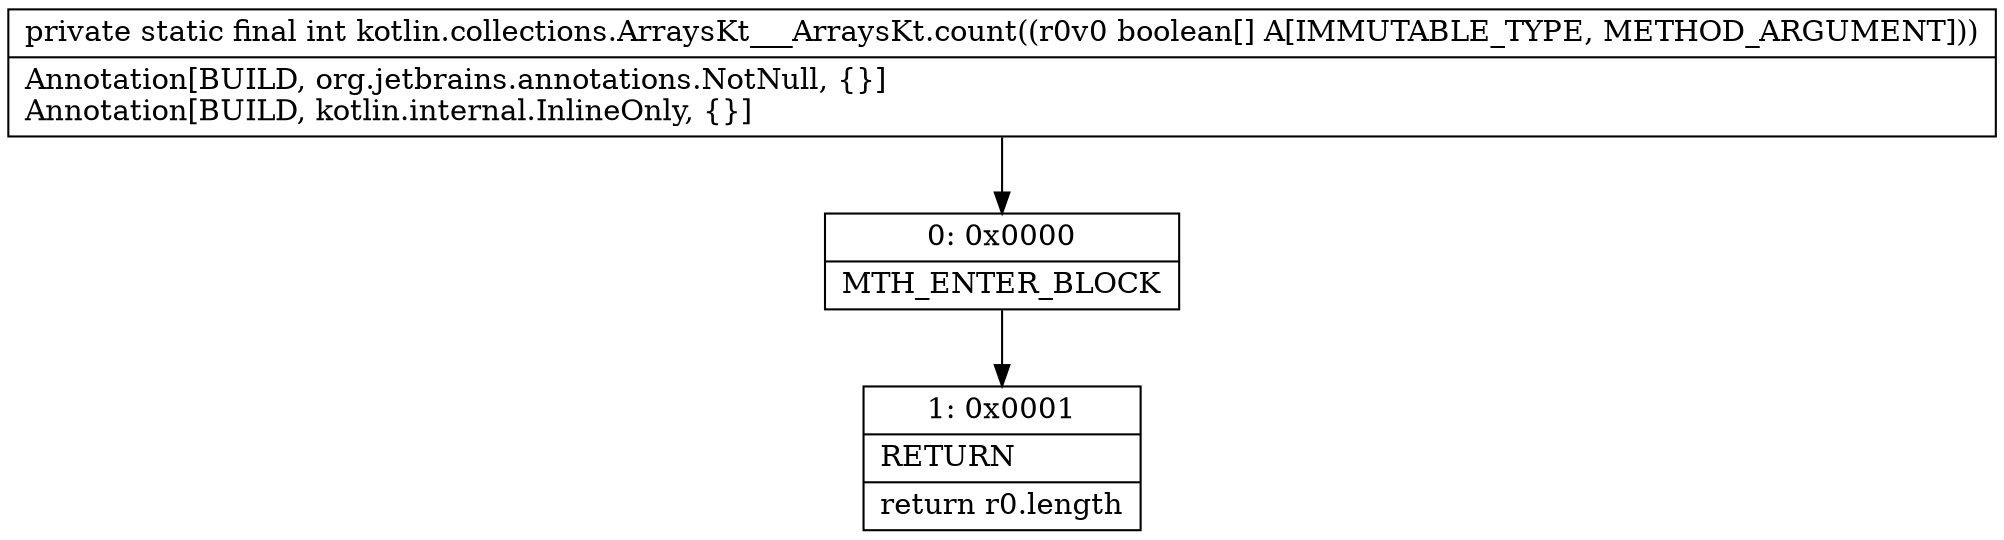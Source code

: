 digraph "CFG forkotlin.collections.ArraysKt___ArraysKt.count([Z)I" {
Node_0 [shape=record,label="{0\:\ 0x0000|MTH_ENTER_BLOCK\l}"];
Node_1 [shape=record,label="{1\:\ 0x0001|RETURN\l|return r0.length\l}"];
MethodNode[shape=record,label="{private static final int kotlin.collections.ArraysKt___ArraysKt.count((r0v0 boolean[] A[IMMUTABLE_TYPE, METHOD_ARGUMENT]))  | Annotation[BUILD, org.jetbrains.annotations.NotNull, \{\}]\lAnnotation[BUILD, kotlin.internal.InlineOnly, \{\}]\l}"];
MethodNode -> Node_0;
Node_0 -> Node_1;
}

